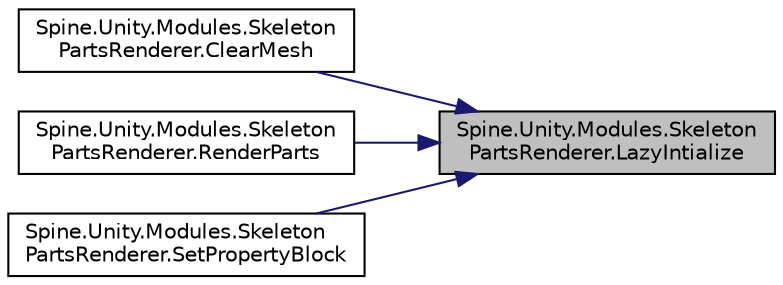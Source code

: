 digraph "Spine.Unity.Modules.SkeletonPartsRenderer.LazyIntialize"
{
 // LATEX_PDF_SIZE
  edge [fontname="Helvetica",fontsize="10",labelfontname="Helvetica",labelfontsize="10"];
  node [fontname="Helvetica",fontsize="10",shape=record];
  rankdir="RL";
  Node1 [label="Spine.Unity.Modules.Skeleton\lPartsRenderer.LazyIntialize",height=0.2,width=0.4,color="black", fillcolor="grey75", style="filled", fontcolor="black",tooltip=" "];
  Node1 -> Node2 [dir="back",color="midnightblue",fontsize="10",style="solid"];
  Node2 [label="Spine.Unity.Modules.Skeleton\lPartsRenderer.ClearMesh",height=0.2,width=0.4,color="black", fillcolor="white", style="filled",URL="$class_spine_1_1_unity_1_1_modules_1_1_skeleton_parts_renderer.html#a32812e4f454e1a6fa1b129c5f0983f78",tooltip=" "];
  Node1 -> Node3 [dir="back",color="midnightblue",fontsize="10",style="solid"];
  Node3 [label="Spine.Unity.Modules.Skeleton\lPartsRenderer.RenderParts",height=0.2,width=0.4,color="black", fillcolor="white", style="filled",URL="$class_spine_1_1_unity_1_1_modules_1_1_skeleton_parts_renderer.html#a43a8dd16f1f503a5b350223f35d20544",tooltip=" "];
  Node1 -> Node4 [dir="back",color="midnightblue",fontsize="10",style="solid"];
  Node4 [label="Spine.Unity.Modules.Skeleton\lPartsRenderer.SetPropertyBlock",height=0.2,width=0.4,color="black", fillcolor="white", style="filled",URL="$class_spine_1_1_unity_1_1_modules_1_1_skeleton_parts_renderer.html#a8cedf33a94ecbedafd6120365be3e2e0",tooltip=" "];
}
